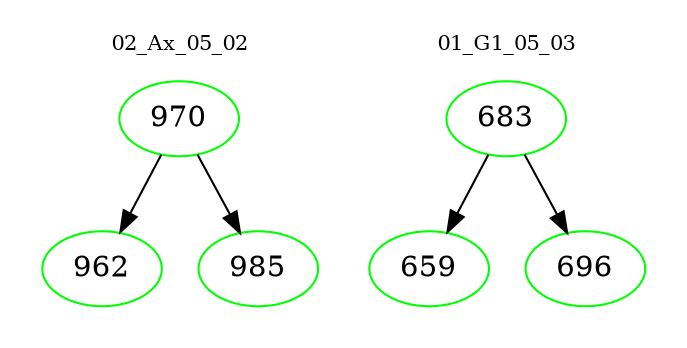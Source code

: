 digraph{
subgraph cluster_0 {
color = white
label = "02_Ax_05_02";
fontsize=10;
T0_970 [label="970", color="green"]
T0_970 -> T0_962 [color="black"]
T0_962 [label="962", color="green"]
T0_970 -> T0_985 [color="black"]
T0_985 [label="985", color="green"]
}
subgraph cluster_1 {
color = white
label = "01_G1_05_03";
fontsize=10;
T1_683 [label="683", color="green"]
T1_683 -> T1_659 [color="black"]
T1_659 [label="659", color="green"]
T1_683 -> T1_696 [color="black"]
T1_696 [label="696", color="green"]
}
}
